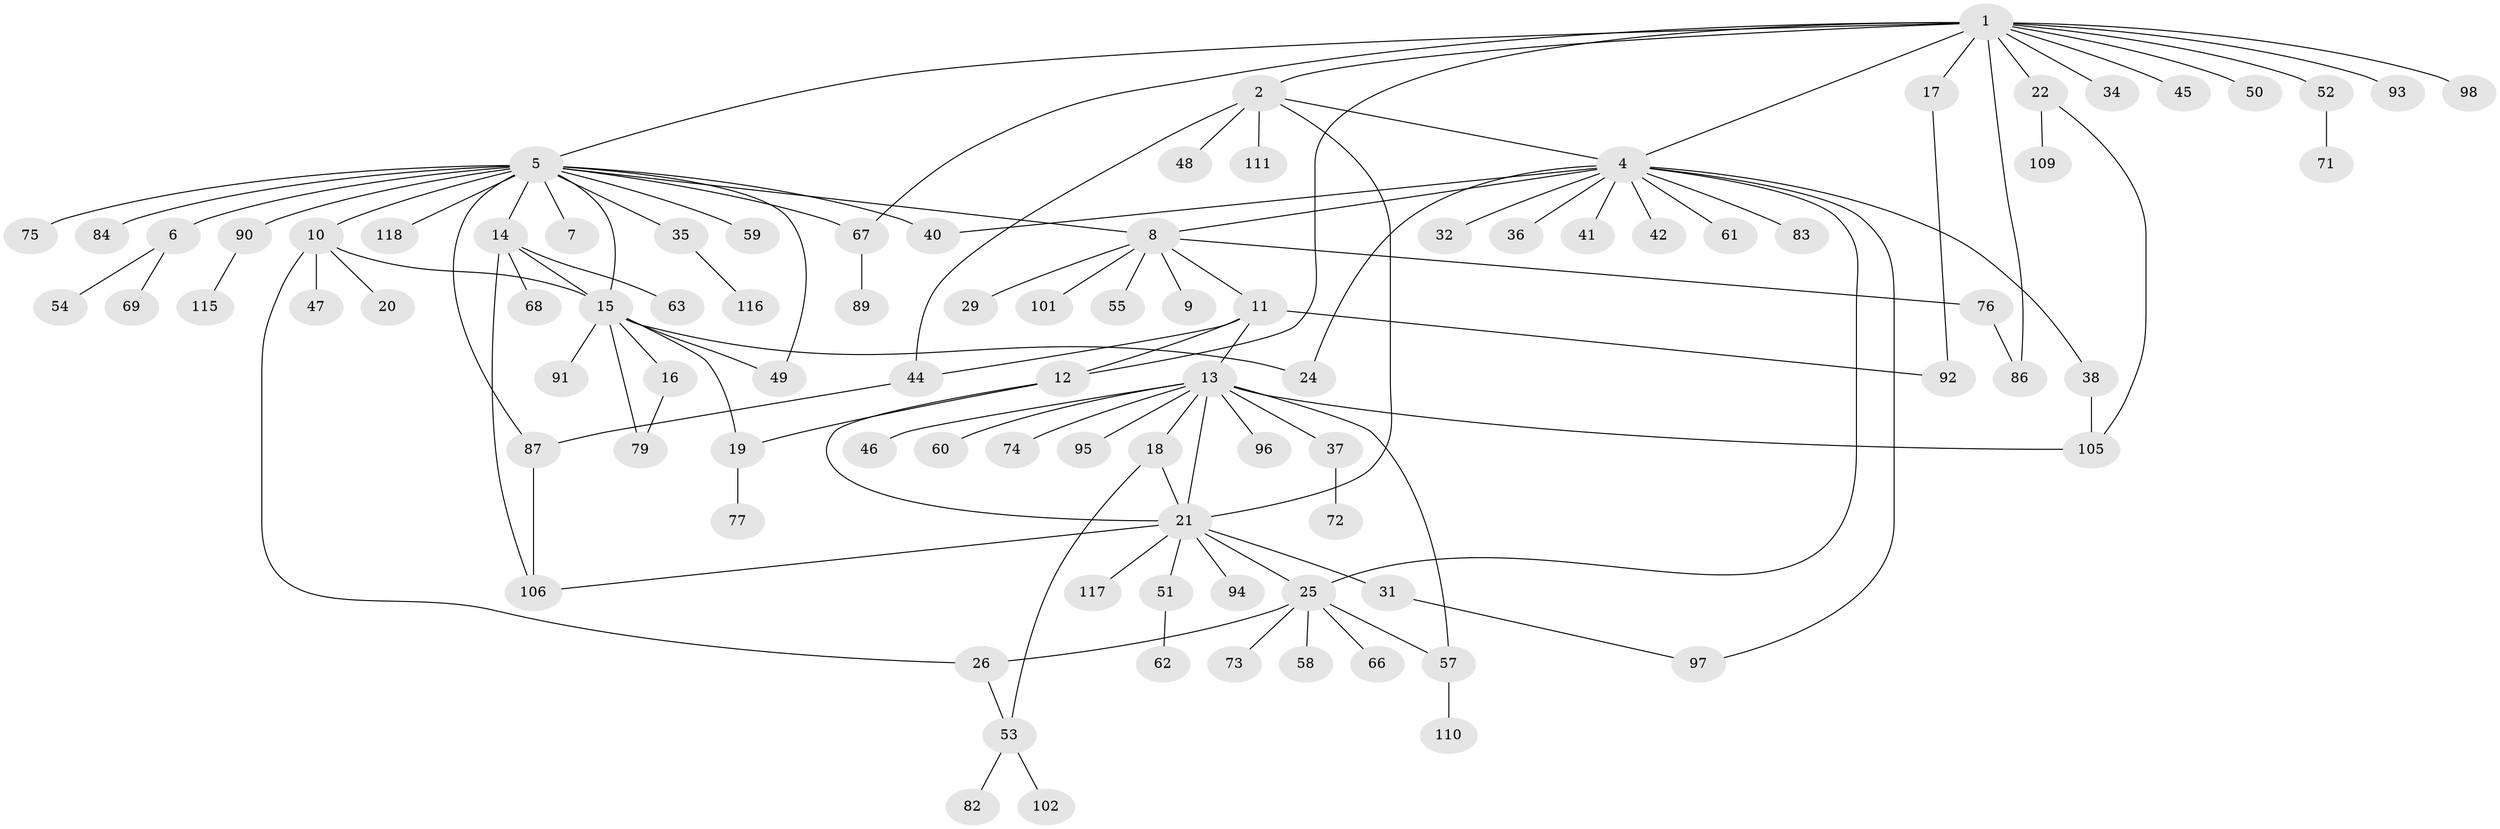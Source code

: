 // original degree distribution, {15: 0.00847457627118644, 6: 0.03389830508474576, 2: 0.2288135593220339, 13: 0.00847457627118644, 18: 0.00847457627118644, 4: 0.05084745762711865, 1: 0.5, 9: 0.00847457627118644, 5: 0.025423728813559324, 10: 0.01694915254237288, 3: 0.1016949152542373, 7: 0.00847457627118644}
// Generated by graph-tools (version 1.1) at 2025/41/03/06/25 10:41:47]
// undirected, 92 vertices, 118 edges
graph export_dot {
graph [start="1"]
  node [color=gray90,style=filled];
  1 [super="+3"];
  2 [super="+65"];
  4 [super="+100"];
  5 [super="+28"];
  6 [super="+107"];
  7;
  8 [super="+56"];
  9;
  10 [super="+78"];
  11 [super="+39"];
  12 [super="+23"];
  13 [super="+70"];
  14 [super="+30"];
  15 [super="+81"];
  16;
  17;
  18 [super="+112"];
  19 [super="+80"];
  20;
  21 [super="+27"];
  22 [super="+64"];
  24;
  25 [super="+43"];
  26 [super="+33"];
  29;
  31;
  32;
  34;
  35;
  36;
  37;
  38;
  40;
  41;
  42;
  44;
  45;
  46;
  47;
  48;
  49 [super="+88"];
  50;
  51;
  52;
  53 [super="+85"];
  54;
  55;
  57 [super="+99"];
  58;
  59;
  60;
  61;
  62;
  63;
  66;
  67 [super="+114"];
  68;
  69;
  71;
  72;
  73;
  74;
  75;
  76;
  77;
  79;
  82;
  83;
  84;
  86;
  87 [super="+108"];
  89;
  90 [super="+104"];
  91;
  92;
  93;
  94 [super="+103"];
  95;
  96;
  97;
  98;
  101;
  102;
  105;
  106;
  109 [super="+113"];
  110;
  111;
  115;
  116;
  117;
  118;
  1 -- 2;
  1 -- 4;
  1 -- 5;
  1 -- 12;
  1 -- 17 [weight=2];
  1 -- 22;
  1 -- 34;
  1 -- 45;
  1 -- 50;
  1 -- 52;
  1 -- 67;
  1 -- 86;
  1 -- 93;
  1 -- 98;
  2 -- 44;
  2 -- 48;
  2 -- 111;
  2 -- 21;
  2 -- 4;
  4 -- 8;
  4 -- 25;
  4 -- 32;
  4 -- 36;
  4 -- 38;
  4 -- 40;
  4 -- 41;
  4 -- 42;
  4 -- 61;
  4 -- 83;
  4 -- 97;
  4 -- 24;
  5 -- 6;
  5 -- 7;
  5 -- 8;
  5 -- 10;
  5 -- 14;
  5 -- 15;
  5 -- 35;
  5 -- 40;
  5 -- 59;
  5 -- 67;
  5 -- 75;
  5 -- 84;
  5 -- 87;
  5 -- 90 [weight=2];
  5 -- 118;
  5 -- 49;
  6 -- 54;
  6 -- 69;
  8 -- 9;
  8 -- 11;
  8 -- 29;
  8 -- 55;
  8 -- 76;
  8 -- 101;
  10 -- 15;
  10 -- 20;
  10 -- 26;
  10 -- 47;
  11 -- 12;
  11 -- 13;
  11 -- 44;
  11 -- 92;
  12 -- 19;
  12 -- 21;
  13 -- 18;
  13 -- 37;
  13 -- 46;
  13 -- 60;
  13 -- 74;
  13 -- 95;
  13 -- 105;
  13 -- 21;
  13 -- 96;
  13 -- 57;
  14 -- 68;
  14 -- 106;
  14 -- 63;
  14 -- 15;
  15 -- 16;
  15 -- 24;
  15 -- 49 [weight=2];
  15 -- 79;
  15 -- 91;
  15 -- 19;
  16 -- 79;
  17 -- 92;
  18 -- 21;
  18 -- 53;
  19 -- 77;
  21 -- 31;
  21 -- 51;
  21 -- 106;
  21 -- 117;
  21 -- 25;
  21 -- 94;
  22 -- 105;
  22 -- 109;
  25 -- 57;
  25 -- 58;
  25 -- 66;
  25 -- 73;
  25 -- 26;
  26 -- 53;
  31 -- 97;
  35 -- 116;
  37 -- 72;
  38 -- 105;
  44 -- 87;
  51 -- 62;
  52 -- 71;
  53 -- 82;
  53 -- 102;
  57 -- 110;
  67 -- 89;
  76 -- 86;
  87 -- 106;
  90 -- 115;
}
